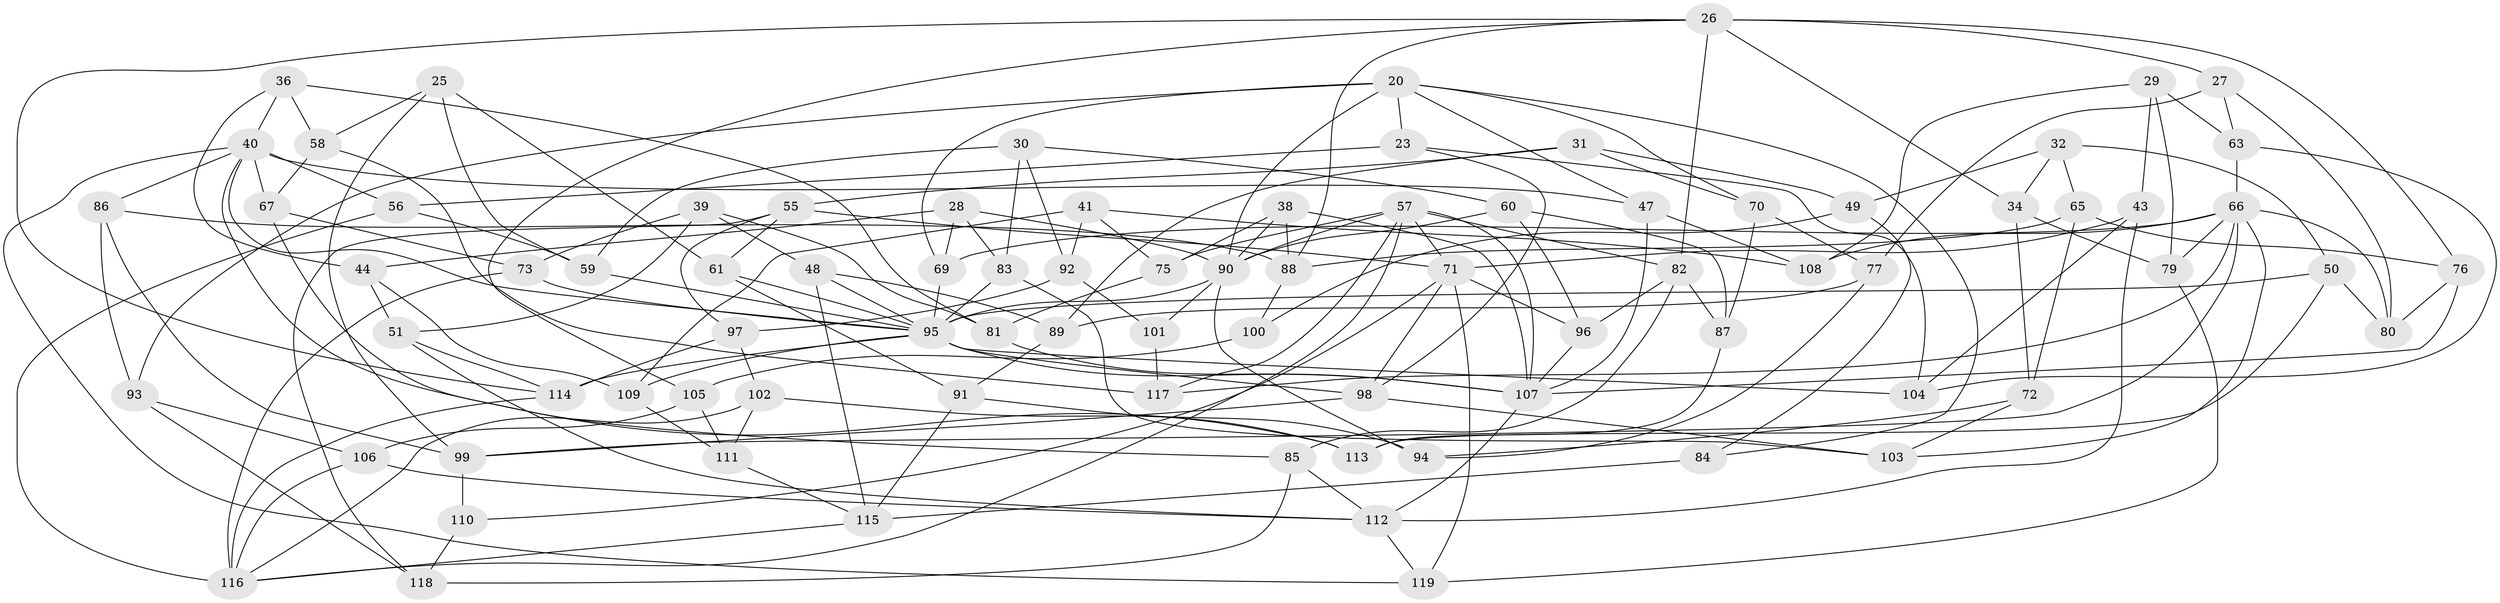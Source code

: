 // original degree distribution, {4: 1.0}
// Generated by graph-tools (version 1.1) at 2025/04/03/04/25 22:04:00]
// undirected, 83 vertices, 189 edges
graph export_dot {
graph [start="1"]
  node [color=gray90,style=filled];
  20 [super="+11"];
  23;
  25;
  26 [super="+3+5"];
  27;
  28;
  29;
  30;
  31;
  32;
  34;
  36;
  38;
  39;
  40 [super="+4+24"];
  41;
  43;
  44;
  47;
  48;
  49;
  50;
  51;
  55 [super="+46"];
  56;
  57 [super="+13+54"];
  58;
  59;
  60;
  61;
  63;
  65;
  66 [super="+2+45"];
  67;
  69;
  70;
  71 [super="+19"];
  72;
  73;
  75;
  76;
  77;
  79;
  80;
  81;
  82 [super="+37"];
  83;
  84;
  85;
  86;
  87;
  88 [super="+52"];
  89;
  90 [super="+18+74"];
  91;
  92;
  93;
  94;
  95 [super="+64"];
  96;
  97;
  98 [super="+68"];
  99 [super="+6"];
  100;
  101;
  102;
  103;
  104;
  105;
  106;
  107 [super="+33+78"];
  108;
  109;
  110;
  111;
  112 [super="+21"];
  113;
  114 [super="+22"];
  115 [super="+35"];
  116 [super="+15+53"];
  117;
  118;
  119;
  20 -- 23;
  20 -- 69;
  20 -- 70;
  20 -- 84;
  20 -- 93;
  20 -- 47;
  20 -- 90 [weight=2];
  23 -- 104;
  23 -- 56;
  23 -- 98;
  25 -- 61;
  25 -- 59;
  25 -- 58;
  25 -- 99;
  26 -- 76;
  26 -- 82 [weight=2];
  26 -- 105;
  26 -- 88;
  26 -- 34;
  26 -- 27;
  26 -- 114;
  27 -- 63;
  27 -- 77;
  27 -- 80;
  28 -- 83;
  28 -- 44;
  28 -- 69;
  28 -- 90;
  29 -- 108;
  29 -- 79;
  29 -- 43;
  29 -- 63;
  30 -- 60;
  30 -- 92;
  30 -- 83;
  30 -- 59;
  31 -- 49;
  31 -- 70;
  31 -- 89;
  31 -- 55;
  32 -- 49;
  32 -- 34;
  32 -- 50;
  32 -- 65;
  34 -- 79;
  34 -- 72;
  36 -- 81;
  36 -- 44;
  36 -- 58;
  36 -- 40;
  38 -- 75;
  38 -- 90;
  38 -- 88;
  38 -- 107;
  39 -- 48;
  39 -- 81;
  39 -- 51;
  39 -- 73;
  40 -- 86;
  40 -- 119;
  40 -- 113;
  40 -- 47;
  40 -- 56;
  40 -- 67;
  40 -- 95;
  41 -- 109;
  41 -- 92;
  41 -- 108;
  41 -- 75;
  43 -- 104;
  43 -- 71;
  43 -- 112;
  44 -- 109;
  44 -- 51;
  47 -- 107;
  47 -- 108;
  48 -- 89;
  48 -- 115;
  48 -- 95;
  49 -- 100;
  49 -- 84;
  50 -- 113;
  50 -- 80;
  50 -- 95;
  51 -- 112;
  51 -- 114;
  55 -- 97;
  55 -- 118;
  55 -- 71 [weight=2];
  55 -- 61;
  56 -- 59;
  56 -- 116;
  57 -- 75;
  57 -- 116;
  57 -- 82;
  57 -- 107 [weight=2];
  57 -- 117;
  57 -- 71;
  57 -- 90;
  58 -- 67;
  58 -- 117;
  59 -- 95;
  60 -- 87;
  60 -- 96;
  60 -- 90;
  61 -- 91;
  61 -- 95;
  63 -- 104;
  63 -- 66;
  65 -- 72;
  65 -- 76;
  65 -- 88;
  66 -- 69;
  66 -- 79;
  66 -- 99;
  66 -- 108;
  66 -- 117;
  66 -- 80;
  66 -- 103;
  67 -- 73;
  67 -- 85;
  69 -- 95;
  70 -- 77;
  70 -- 87;
  71 -- 110;
  71 -- 119;
  71 -- 96;
  71 -- 98;
  72 -- 103;
  72 -- 94;
  73 -- 116;
  73 -- 95;
  75 -- 81;
  76 -- 80;
  76 -- 107;
  77 -- 89;
  77 -- 94;
  79 -- 119;
  81 -- 107;
  82 -- 96;
  82 -- 87;
  82 -- 85;
  83 -- 103;
  83 -- 95;
  84 -- 115 [weight=2];
  85 -- 112;
  85 -- 118;
  86 -- 88;
  86 -- 99;
  86 -- 93;
  87 -- 113;
  88 -- 100 [weight=2];
  89 -- 91;
  90 -- 94;
  90 -- 101 [weight=2];
  90 -- 95 [weight=3];
  91 -- 94;
  91 -- 115;
  92 -- 97;
  92 -- 101;
  93 -- 118;
  93 -- 106;
  95 -- 98 [weight=2];
  95 -- 104;
  95 -- 107 [weight=2];
  95 -- 109;
  95 -- 114;
  96 -- 107;
  97 -- 114;
  97 -- 102;
  98 -- 99;
  98 -- 103;
  99 -- 110 [weight=2];
  100 -- 105;
  101 -- 117;
  102 -- 113;
  102 -- 111;
  102 -- 116;
  105 -- 106;
  105 -- 111;
  106 -- 112;
  106 -- 116;
  107 -- 112;
  109 -- 111;
  110 -- 118;
  111 -- 115;
  112 -- 119;
  114 -- 116 [weight=2];
  115 -- 116;
}
